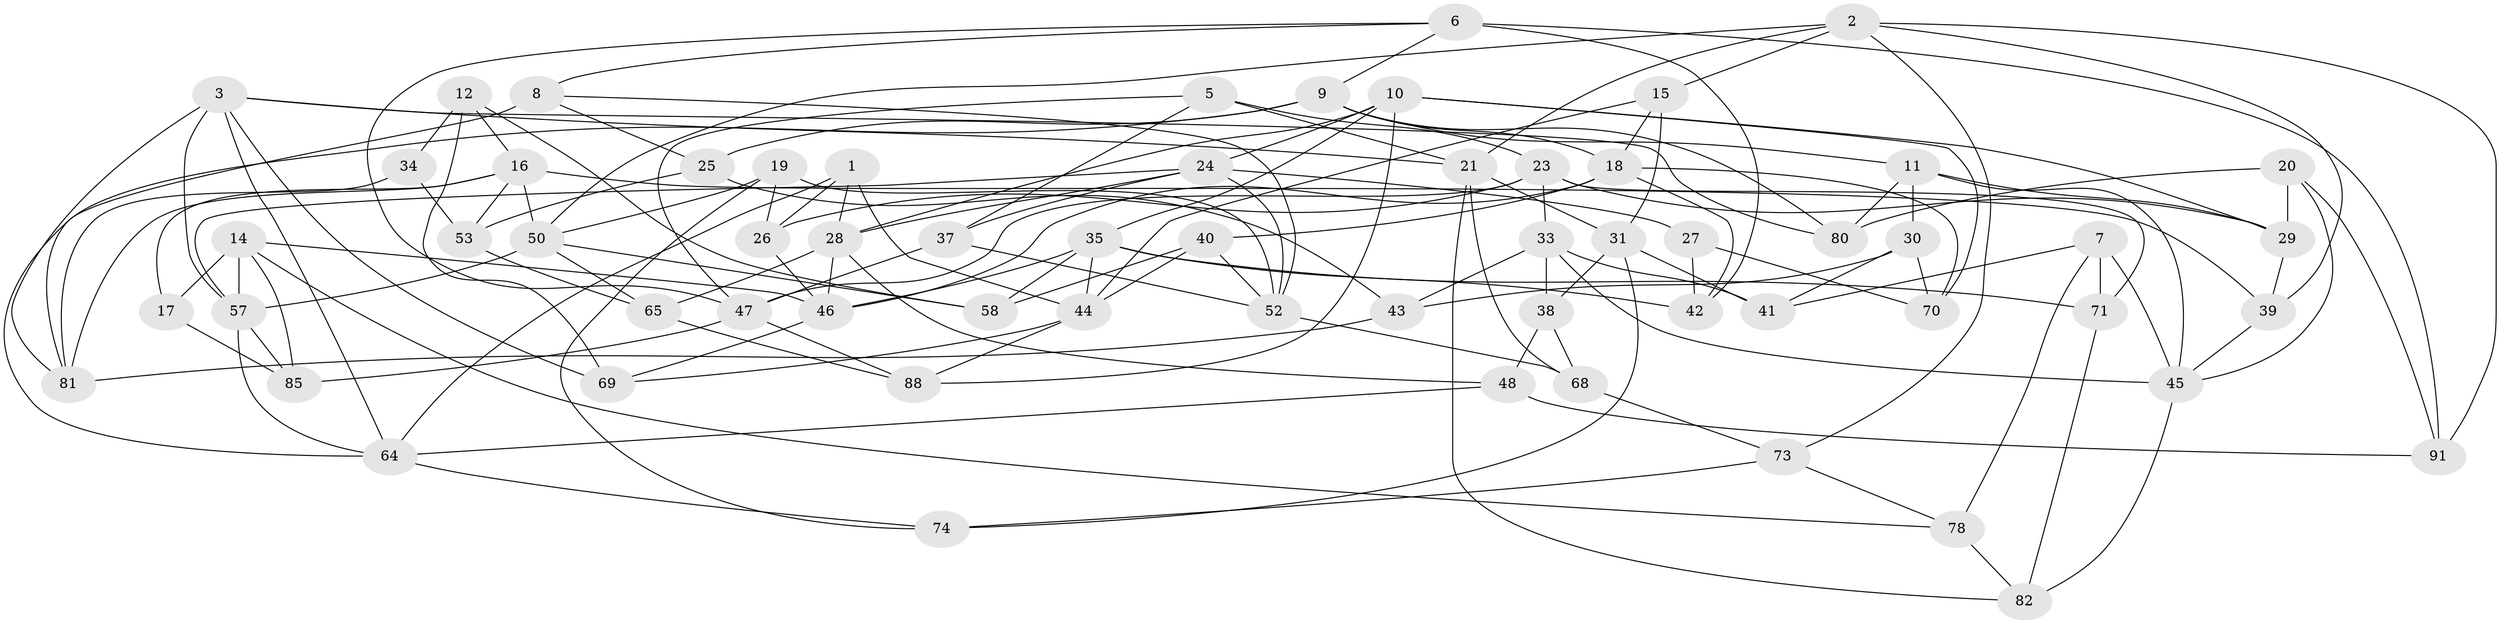 // original degree distribution, {4: 1.0}
// Generated by graph-tools (version 1.1) at 2025/11/02/27/25 16:11:45]
// undirected, 63 vertices, 147 edges
graph export_dot {
graph [start="1"]
  node [color=gray90,style=filled];
  1;
  2 [super="+55"];
  3 [super="+4"];
  5;
  6 [super="+54"];
  7;
  8;
  9 [super="+89"];
  10 [super="+32"];
  11 [super="+13"];
  12;
  14 [super="+22"];
  15;
  16 [super="+67"];
  17;
  18 [super="+36"];
  19;
  20;
  21 [super="+83"];
  23 [super="+51"];
  24 [super="+76"];
  25;
  26;
  27;
  28 [super="+87"];
  29 [super="+63"];
  30;
  31 [super="+56"];
  33 [super="+90"];
  34;
  35 [super="+59"];
  37;
  38;
  39;
  40;
  41 [super="+60"];
  42 [super="+62"];
  43;
  44 [super="+61"];
  45 [super="+49"];
  46 [super="+66"];
  47 [super="+72"];
  48;
  50 [super="+77"];
  52 [super="+79"];
  53;
  57 [super="+75"];
  58;
  64 [super="+86"];
  65;
  68;
  69;
  70;
  71;
  73;
  74;
  78;
  80;
  81 [super="+84"];
  82;
  85;
  88;
  91;
  1 -- 28;
  1 -- 26;
  1 -- 64;
  1 -- 44;
  2 -- 21;
  2 -- 50;
  2 -- 91;
  2 -- 73;
  2 -- 15;
  2 -- 39;
  3 -- 81;
  3 -- 80;
  3 -- 21;
  3 -- 57;
  3 -- 69;
  3 -- 64;
  5 -- 37;
  5 -- 47;
  5 -- 23;
  5 -- 21;
  6 -- 42 [weight=2];
  6 -- 8;
  6 -- 91;
  6 -- 9;
  6 -- 47;
  7 -- 41;
  7 -- 71;
  7 -- 78;
  7 -- 45;
  8 -- 25;
  8 -- 81;
  8 -- 52;
  9 -- 80;
  9 -- 11;
  9 -- 18;
  9 -- 64;
  9 -- 25;
  10 -- 70;
  10 -- 88;
  10 -- 29;
  10 -- 24;
  10 -- 35;
  10 -- 28;
  11 -- 45;
  11 -- 30;
  11 -- 80;
  11 -- 29 [weight=2];
  12 -- 34;
  12 -- 69;
  12 -- 58;
  12 -- 16;
  14 -- 78;
  14 -- 17 [weight=2];
  14 -- 85;
  14 -- 46;
  14 -- 57;
  15 -- 18;
  15 -- 44;
  15 -- 31;
  16 -- 17;
  16 -- 81;
  16 -- 53;
  16 -- 39;
  16 -- 50;
  17 -- 85;
  18 -- 40;
  18 -- 42;
  18 -- 70;
  18 -- 46;
  19 -- 26;
  19 -- 52;
  19 -- 74;
  19 -- 50;
  20 -- 91;
  20 -- 45;
  20 -- 80;
  20 -- 29;
  21 -- 31;
  21 -- 82;
  21 -- 68;
  23 -- 71;
  23 -- 26;
  23 -- 47;
  23 -- 33;
  23 -- 29;
  24 -- 37;
  24 -- 28;
  24 -- 57;
  24 -- 27;
  24 -- 52;
  25 -- 53;
  25 -- 43;
  26 -- 46;
  27 -- 42 [weight=2];
  27 -- 70;
  28 -- 48;
  28 -- 65;
  28 -- 46;
  29 -- 39;
  30 -- 43;
  30 -- 70;
  30 -- 41;
  31 -- 74;
  31 -- 38;
  31 -- 41 [weight=2];
  33 -- 41 [weight=2];
  33 -- 43;
  33 -- 45;
  33 -- 38;
  34 -- 81 [weight=2];
  34 -- 53;
  35 -- 58;
  35 -- 42;
  35 -- 44;
  35 -- 46;
  35 -- 71;
  37 -- 47;
  37 -- 52;
  38 -- 68;
  38 -- 48;
  39 -- 45;
  40 -- 52;
  40 -- 58;
  40 -- 44;
  43 -- 81;
  44 -- 69;
  44 -- 88;
  45 -- 82;
  46 -- 69;
  47 -- 88;
  47 -- 85;
  48 -- 64;
  48 -- 91;
  50 -- 65;
  50 -- 58;
  50 -- 57;
  52 -- 68;
  53 -- 65;
  57 -- 64;
  57 -- 85;
  64 -- 74;
  65 -- 88;
  68 -- 73;
  71 -- 82;
  73 -- 74;
  73 -- 78;
  78 -- 82;
}
